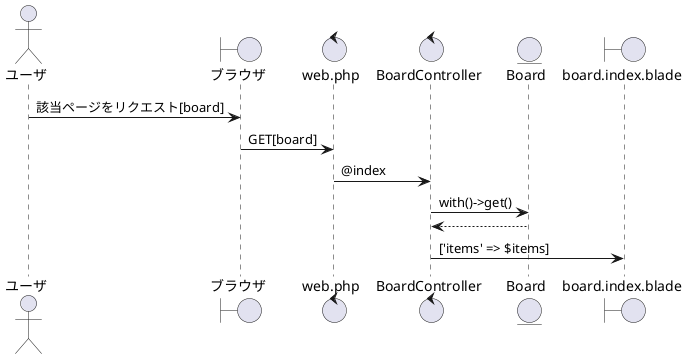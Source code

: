@startuml 281_with
actor ユーザ
boundary ブラウザ
control web.php
control BoardController
entity Board
boundary board.index.blade

ユーザ -> ブラウザ:該当ページをリクエスト[board]
ブラウザ -> web.php: GET[board]
web.php -> BoardController:@index
BoardController -> Board:with()->get()
BoardController <-- Board
BoardController -> board.index.blade:['items' => $items]
@enduml
